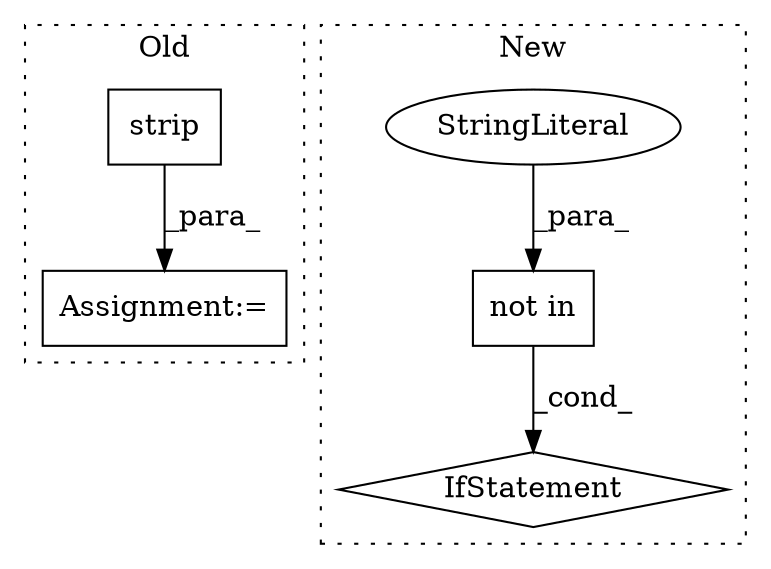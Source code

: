 digraph G {
subgraph cluster0 {
1 [label="strip" a="32" s="1551,1561" l="6,1" shape="box"];
5 [label="Assignment:=" a="7" s="1539" l="1" shape="box"];
label = "Old";
style="dotted";
}
subgraph cluster1 {
2 [label="not in" a="108" s="1447" l="22" shape="box"];
3 [label="IfStatement" a="25" s="1435,1469" l="12,2" shape="diamond"];
4 [label="StringLiteral" a="45" s="1447" l="3" shape="ellipse"];
label = "New";
style="dotted";
}
1 -> 5 [label="_para_"];
2 -> 3 [label="_cond_"];
4 -> 2 [label="_para_"];
}